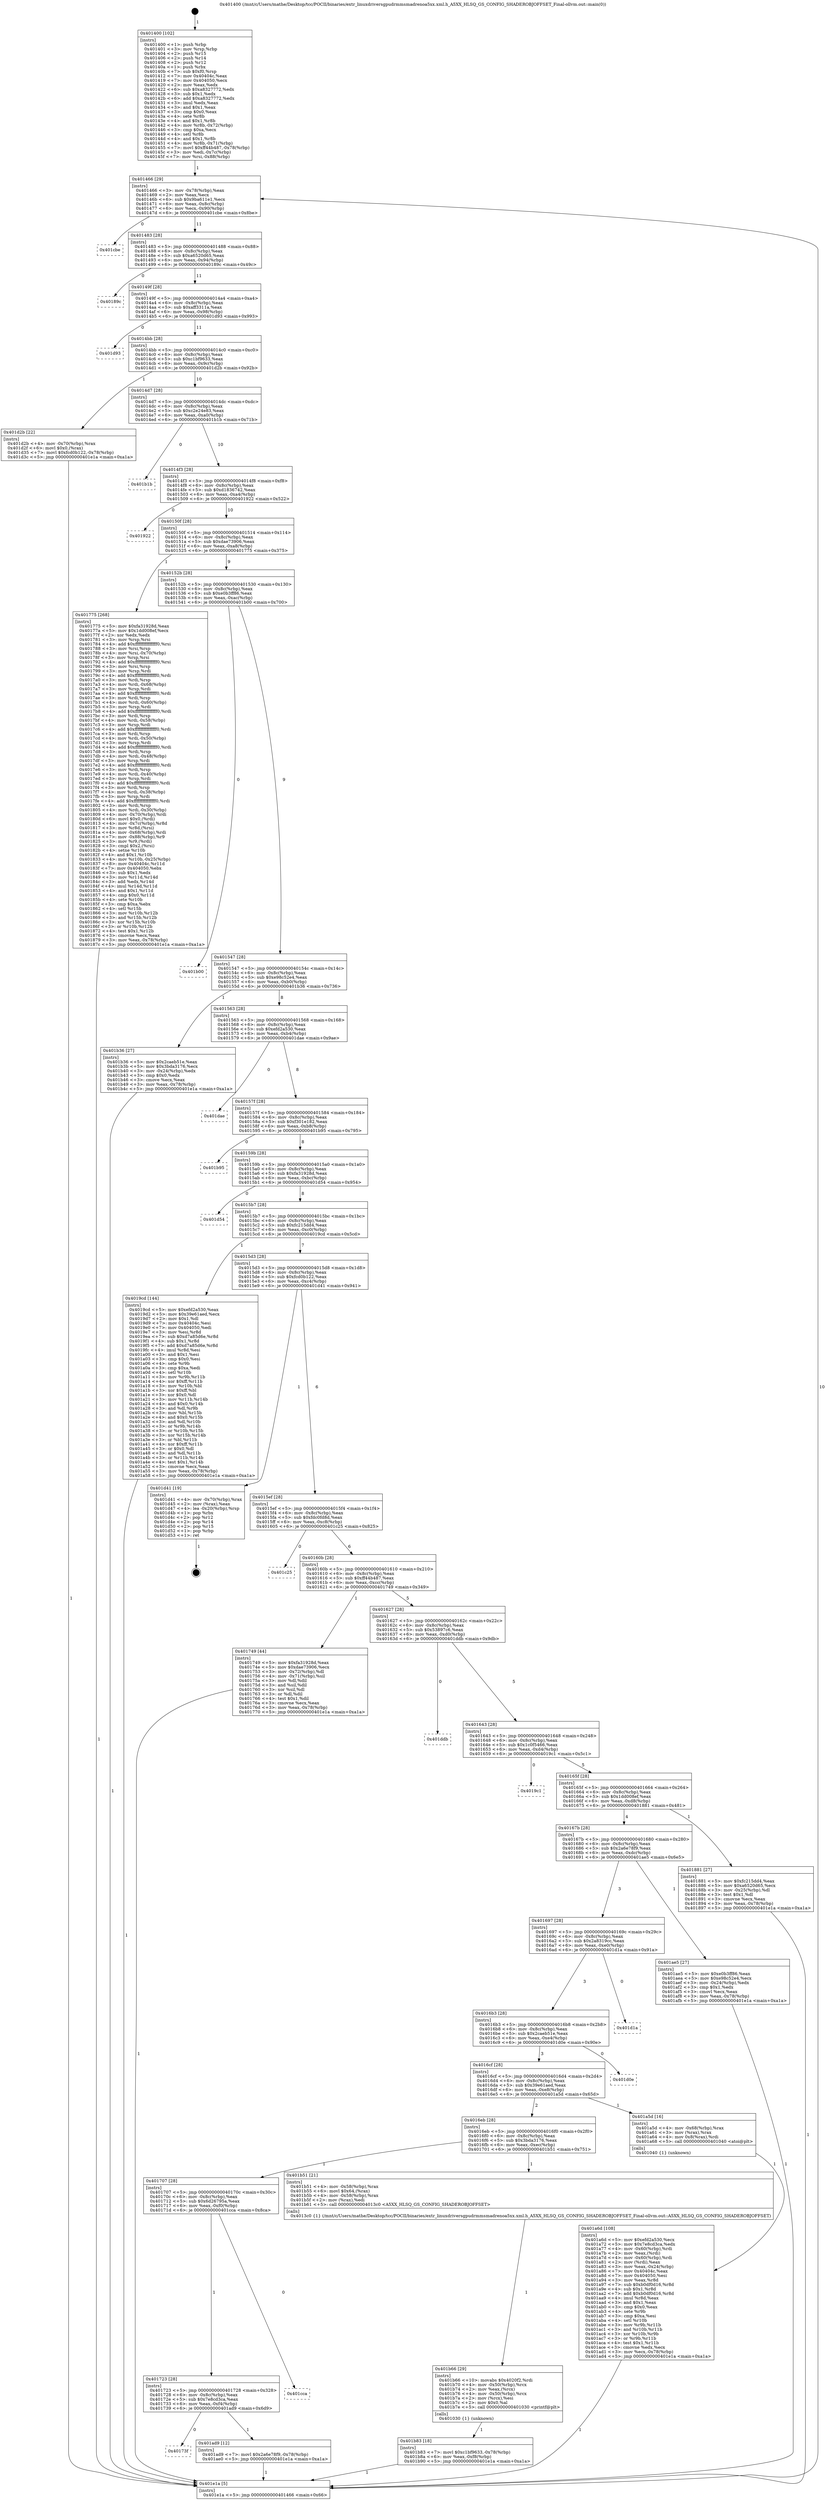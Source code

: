 digraph "0x401400" {
  label = "0x401400 (/mnt/c/Users/mathe/Desktop/tcc/POCII/binaries/extr_linuxdriversgpudrmmsmadrenoa5xx.xml.h_A5XX_HLSQ_GS_CONFIG_SHADEROBJOFFSET_Final-ollvm.out::main(0))"
  labelloc = "t"
  node[shape=record]

  Entry [label="",width=0.3,height=0.3,shape=circle,fillcolor=black,style=filled]
  "0x401466" [label="{
     0x401466 [29]\l
     | [instrs]\l
     &nbsp;&nbsp;0x401466 \<+3\>: mov -0x78(%rbp),%eax\l
     &nbsp;&nbsp;0x401469 \<+2\>: mov %eax,%ecx\l
     &nbsp;&nbsp;0x40146b \<+6\>: sub $0x9ba611e1,%ecx\l
     &nbsp;&nbsp;0x401471 \<+6\>: mov %eax,-0x8c(%rbp)\l
     &nbsp;&nbsp;0x401477 \<+6\>: mov %ecx,-0x90(%rbp)\l
     &nbsp;&nbsp;0x40147d \<+6\>: je 0000000000401cbe \<main+0x8be\>\l
  }"]
  "0x401cbe" [label="{
     0x401cbe\l
  }", style=dashed]
  "0x401483" [label="{
     0x401483 [28]\l
     | [instrs]\l
     &nbsp;&nbsp;0x401483 \<+5\>: jmp 0000000000401488 \<main+0x88\>\l
     &nbsp;&nbsp;0x401488 \<+6\>: mov -0x8c(%rbp),%eax\l
     &nbsp;&nbsp;0x40148e \<+5\>: sub $0xa6520d65,%eax\l
     &nbsp;&nbsp;0x401493 \<+6\>: mov %eax,-0x94(%rbp)\l
     &nbsp;&nbsp;0x401499 \<+6\>: je 000000000040189c \<main+0x49c\>\l
  }"]
  Exit [label="",width=0.3,height=0.3,shape=circle,fillcolor=black,style=filled,peripheries=2]
  "0x40189c" [label="{
     0x40189c\l
  }", style=dashed]
  "0x40149f" [label="{
     0x40149f [28]\l
     | [instrs]\l
     &nbsp;&nbsp;0x40149f \<+5\>: jmp 00000000004014a4 \<main+0xa4\>\l
     &nbsp;&nbsp;0x4014a4 \<+6\>: mov -0x8c(%rbp),%eax\l
     &nbsp;&nbsp;0x4014aa \<+5\>: sub $0xaff3311a,%eax\l
     &nbsp;&nbsp;0x4014af \<+6\>: mov %eax,-0x98(%rbp)\l
     &nbsp;&nbsp;0x4014b5 \<+6\>: je 0000000000401d93 \<main+0x993\>\l
  }"]
  "0x401b83" [label="{
     0x401b83 [18]\l
     | [instrs]\l
     &nbsp;&nbsp;0x401b83 \<+7\>: movl $0xc1bf9633,-0x78(%rbp)\l
     &nbsp;&nbsp;0x401b8a \<+6\>: mov %eax,-0xf8(%rbp)\l
     &nbsp;&nbsp;0x401b90 \<+5\>: jmp 0000000000401e1a \<main+0xa1a\>\l
  }"]
  "0x401d93" [label="{
     0x401d93\l
  }", style=dashed]
  "0x4014bb" [label="{
     0x4014bb [28]\l
     | [instrs]\l
     &nbsp;&nbsp;0x4014bb \<+5\>: jmp 00000000004014c0 \<main+0xc0\>\l
     &nbsp;&nbsp;0x4014c0 \<+6\>: mov -0x8c(%rbp),%eax\l
     &nbsp;&nbsp;0x4014c6 \<+5\>: sub $0xc1bf9633,%eax\l
     &nbsp;&nbsp;0x4014cb \<+6\>: mov %eax,-0x9c(%rbp)\l
     &nbsp;&nbsp;0x4014d1 \<+6\>: je 0000000000401d2b \<main+0x92b\>\l
  }"]
  "0x401b66" [label="{
     0x401b66 [29]\l
     | [instrs]\l
     &nbsp;&nbsp;0x401b66 \<+10\>: movabs $0x4020f2,%rdi\l
     &nbsp;&nbsp;0x401b70 \<+4\>: mov -0x50(%rbp),%rcx\l
     &nbsp;&nbsp;0x401b74 \<+2\>: mov %eax,(%rcx)\l
     &nbsp;&nbsp;0x401b76 \<+4\>: mov -0x50(%rbp),%rcx\l
     &nbsp;&nbsp;0x401b7a \<+2\>: mov (%rcx),%esi\l
     &nbsp;&nbsp;0x401b7c \<+2\>: mov $0x0,%al\l
     &nbsp;&nbsp;0x401b7e \<+5\>: call 0000000000401030 \<printf@plt\>\l
     | [calls]\l
     &nbsp;&nbsp;0x401030 \{1\} (unknown)\l
  }"]
  "0x401d2b" [label="{
     0x401d2b [22]\l
     | [instrs]\l
     &nbsp;&nbsp;0x401d2b \<+4\>: mov -0x70(%rbp),%rax\l
     &nbsp;&nbsp;0x401d2f \<+6\>: movl $0x0,(%rax)\l
     &nbsp;&nbsp;0x401d35 \<+7\>: movl $0xfcd0b122,-0x78(%rbp)\l
     &nbsp;&nbsp;0x401d3c \<+5\>: jmp 0000000000401e1a \<main+0xa1a\>\l
  }"]
  "0x4014d7" [label="{
     0x4014d7 [28]\l
     | [instrs]\l
     &nbsp;&nbsp;0x4014d7 \<+5\>: jmp 00000000004014dc \<main+0xdc\>\l
     &nbsp;&nbsp;0x4014dc \<+6\>: mov -0x8c(%rbp),%eax\l
     &nbsp;&nbsp;0x4014e2 \<+5\>: sub $0xc2e24e83,%eax\l
     &nbsp;&nbsp;0x4014e7 \<+6\>: mov %eax,-0xa0(%rbp)\l
     &nbsp;&nbsp;0x4014ed \<+6\>: je 0000000000401b1b \<main+0x71b\>\l
  }"]
  "0x40173f" [label="{
     0x40173f\l
  }", style=dashed]
  "0x401b1b" [label="{
     0x401b1b\l
  }", style=dashed]
  "0x4014f3" [label="{
     0x4014f3 [28]\l
     | [instrs]\l
     &nbsp;&nbsp;0x4014f3 \<+5\>: jmp 00000000004014f8 \<main+0xf8\>\l
     &nbsp;&nbsp;0x4014f8 \<+6\>: mov -0x8c(%rbp),%eax\l
     &nbsp;&nbsp;0x4014fe \<+5\>: sub $0xd1836742,%eax\l
     &nbsp;&nbsp;0x401503 \<+6\>: mov %eax,-0xa4(%rbp)\l
     &nbsp;&nbsp;0x401509 \<+6\>: je 0000000000401922 \<main+0x522\>\l
  }"]
  "0x401ad9" [label="{
     0x401ad9 [12]\l
     | [instrs]\l
     &nbsp;&nbsp;0x401ad9 \<+7\>: movl $0x2a6e78f9,-0x78(%rbp)\l
     &nbsp;&nbsp;0x401ae0 \<+5\>: jmp 0000000000401e1a \<main+0xa1a\>\l
  }"]
  "0x401922" [label="{
     0x401922\l
  }", style=dashed]
  "0x40150f" [label="{
     0x40150f [28]\l
     | [instrs]\l
     &nbsp;&nbsp;0x40150f \<+5\>: jmp 0000000000401514 \<main+0x114\>\l
     &nbsp;&nbsp;0x401514 \<+6\>: mov -0x8c(%rbp),%eax\l
     &nbsp;&nbsp;0x40151a \<+5\>: sub $0xdae73906,%eax\l
     &nbsp;&nbsp;0x40151f \<+6\>: mov %eax,-0xa8(%rbp)\l
     &nbsp;&nbsp;0x401525 \<+6\>: je 0000000000401775 \<main+0x375\>\l
  }"]
  "0x401723" [label="{
     0x401723 [28]\l
     | [instrs]\l
     &nbsp;&nbsp;0x401723 \<+5\>: jmp 0000000000401728 \<main+0x328\>\l
     &nbsp;&nbsp;0x401728 \<+6\>: mov -0x8c(%rbp),%eax\l
     &nbsp;&nbsp;0x40172e \<+5\>: sub $0x7e8cd3ca,%eax\l
     &nbsp;&nbsp;0x401733 \<+6\>: mov %eax,-0xf4(%rbp)\l
     &nbsp;&nbsp;0x401739 \<+6\>: je 0000000000401ad9 \<main+0x6d9\>\l
  }"]
  "0x401775" [label="{
     0x401775 [268]\l
     | [instrs]\l
     &nbsp;&nbsp;0x401775 \<+5\>: mov $0xfa31928d,%eax\l
     &nbsp;&nbsp;0x40177a \<+5\>: mov $0x1dd008ef,%ecx\l
     &nbsp;&nbsp;0x40177f \<+2\>: xor %edx,%edx\l
     &nbsp;&nbsp;0x401781 \<+3\>: mov %rsp,%rsi\l
     &nbsp;&nbsp;0x401784 \<+4\>: add $0xfffffffffffffff0,%rsi\l
     &nbsp;&nbsp;0x401788 \<+3\>: mov %rsi,%rsp\l
     &nbsp;&nbsp;0x40178b \<+4\>: mov %rsi,-0x70(%rbp)\l
     &nbsp;&nbsp;0x40178f \<+3\>: mov %rsp,%rsi\l
     &nbsp;&nbsp;0x401792 \<+4\>: add $0xfffffffffffffff0,%rsi\l
     &nbsp;&nbsp;0x401796 \<+3\>: mov %rsi,%rsp\l
     &nbsp;&nbsp;0x401799 \<+3\>: mov %rsp,%rdi\l
     &nbsp;&nbsp;0x40179c \<+4\>: add $0xfffffffffffffff0,%rdi\l
     &nbsp;&nbsp;0x4017a0 \<+3\>: mov %rdi,%rsp\l
     &nbsp;&nbsp;0x4017a3 \<+4\>: mov %rdi,-0x68(%rbp)\l
     &nbsp;&nbsp;0x4017a7 \<+3\>: mov %rsp,%rdi\l
     &nbsp;&nbsp;0x4017aa \<+4\>: add $0xfffffffffffffff0,%rdi\l
     &nbsp;&nbsp;0x4017ae \<+3\>: mov %rdi,%rsp\l
     &nbsp;&nbsp;0x4017b1 \<+4\>: mov %rdi,-0x60(%rbp)\l
     &nbsp;&nbsp;0x4017b5 \<+3\>: mov %rsp,%rdi\l
     &nbsp;&nbsp;0x4017b8 \<+4\>: add $0xfffffffffffffff0,%rdi\l
     &nbsp;&nbsp;0x4017bc \<+3\>: mov %rdi,%rsp\l
     &nbsp;&nbsp;0x4017bf \<+4\>: mov %rdi,-0x58(%rbp)\l
     &nbsp;&nbsp;0x4017c3 \<+3\>: mov %rsp,%rdi\l
     &nbsp;&nbsp;0x4017c6 \<+4\>: add $0xfffffffffffffff0,%rdi\l
     &nbsp;&nbsp;0x4017ca \<+3\>: mov %rdi,%rsp\l
     &nbsp;&nbsp;0x4017cd \<+4\>: mov %rdi,-0x50(%rbp)\l
     &nbsp;&nbsp;0x4017d1 \<+3\>: mov %rsp,%rdi\l
     &nbsp;&nbsp;0x4017d4 \<+4\>: add $0xfffffffffffffff0,%rdi\l
     &nbsp;&nbsp;0x4017d8 \<+3\>: mov %rdi,%rsp\l
     &nbsp;&nbsp;0x4017db \<+4\>: mov %rdi,-0x48(%rbp)\l
     &nbsp;&nbsp;0x4017df \<+3\>: mov %rsp,%rdi\l
     &nbsp;&nbsp;0x4017e2 \<+4\>: add $0xfffffffffffffff0,%rdi\l
     &nbsp;&nbsp;0x4017e6 \<+3\>: mov %rdi,%rsp\l
     &nbsp;&nbsp;0x4017e9 \<+4\>: mov %rdi,-0x40(%rbp)\l
     &nbsp;&nbsp;0x4017ed \<+3\>: mov %rsp,%rdi\l
     &nbsp;&nbsp;0x4017f0 \<+4\>: add $0xfffffffffffffff0,%rdi\l
     &nbsp;&nbsp;0x4017f4 \<+3\>: mov %rdi,%rsp\l
     &nbsp;&nbsp;0x4017f7 \<+4\>: mov %rdi,-0x38(%rbp)\l
     &nbsp;&nbsp;0x4017fb \<+3\>: mov %rsp,%rdi\l
     &nbsp;&nbsp;0x4017fe \<+4\>: add $0xfffffffffffffff0,%rdi\l
     &nbsp;&nbsp;0x401802 \<+3\>: mov %rdi,%rsp\l
     &nbsp;&nbsp;0x401805 \<+4\>: mov %rdi,-0x30(%rbp)\l
     &nbsp;&nbsp;0x401809 \<+4\>: mov -0x70(%rbp),%rdi\l
     &nbsp;&nbsp;0x40180d \<+6\>: movl $0x0,(%rdi)\l
     &nbsp;&nbsp;0x401813 \<+4\>: mov -0x7c(%rbp),%r8d\l
     &nbsp;&nbsp;0x401817 \<+3\>: mov %r8d,(%rsi)\l
     &nbsp;&nbsp;0x40181a \<+4\>: mov -0x68(%rbp),%rdi\l
     &nbsp;&nbsp;0x40181e \<+7\>: mov -0x88(%rbp),%r9\l
     &nbsp;&nbsp;0x401825 \<+3\>: mov %r9,(%rdi)\l
     &nbsp;&nbsp;0x401828 \<+3\>: cmpl $0x2,(%rsi)\l
     &nbsp;&nbsp;0x40182b \<+4\>: setne %r10b\l
     &nbsp;&nbsp;0x40182f \<+4\>: and $0x1,%r10b\l
     &nbsp;&nbsp;0x401833 \<+4\>: mov %r10b,-0x25(%rbp)\l
     &nbsp;&nbsp;0x401837 \<+8\>: mov 0x40404c,%r11d\l
     &nbsp;&nbsp;0x40183f \<+7\>: mov 0x404050,%ebx\l
     &nbsp;&nbsp;0x401846 \<+3\>: sub $0x1,%edx\l
     &nbsp;&nbsp;0x401849 \<+3\>: mov %r11d,%r14d\l
     &nbsp;&nbsp;0x40184c \<+3\>: add %edx,%r14d\l
     &nbsp;&nbsp;0x40184f \<+4\>: imul %r14d,%r11d\l
     &nbsp;&nbsp;0x401853 \<+4\>: and $0x1,%r11d\l
     &nbsp;&nbsp;0x401857 \<+4\>: cmp $0x0,%r11d\l
     &nbsp;&nbsp;0x40185b \<+4\>: sete %r10b\l
     &nbsp;&nbsp;0x40185f \<+3\>: cmp $0xa,%ebx\l
     &nbsp;&nbsp;0x401862 \<+4\>: setl %r15b\l
     &nbsp;&nbsp;0x401866 \<+3\>: mov %r10b,%r12b\l
     &nbsp;&nbsp;0x401869 \<+3\>: and %r15b,%r12b\l
     &nbsp;&nbsp;0x40186c \<+3\>: xor %r15b,%r10b\l
     &nbsp;&nbsp;0x40186f \<+3\>: or %r10b,%r12b\l
     &nbsp;&nbsp;0x401872 \<+4\>: test $0x1,%r12b\l
     &nbsp;&nbsp;0x401876 \<+3\>: cmovne %ecx,%eax\l
     &nbsp;&nbsp;0x401879 \<+3\>: mov %eax,-0x78(%rbp)\l
     &nbsp;&nbsp;0x40187c \<+5\>: jmp 0000000000401e1a \<main+0xa1a\>\l
  }"]
  "0x40152b" [label="{
     0x40152b [28]\l
     | [instrs]\l
     &nbsp;&nbsp;0x40152b \<+5\>: jmp 0000000000401530 \<main+0x130\>\l
     &nbsp;&nbsp;0x401530 \<+6\>: mov -0x8c(%rbp),%eax\l
     &nbsp;&nbsp;0x401536 \<+5\>: sub $0xe0b3ff86,%eax\l
     &nbsp;&nbsp;0x40153b \<+6\>: mov %eax,-0xac(%rbp)\l
     &nbsp;&nbsp;0x401541 \<+6\>: je 0000000000401b00 \<main+0x700\>\l
  }"]
  "0x401cca" [label="{
     0x401cca\l
  }", style=dashed]
  "0x401b00" [label="{
     0x401b00\l
  }", style=dashed]
  "0x401547" [label="{
     0x401547 [28]\l
     | [instrs]\l
     &nbsp;&nbsp;0x401547 \<+5\>: jmp 000000000040154c \<main+0x14c\>\l
     &nbsp;&nbsp;0x40154c \<+6\>: mov -0x8c(%rbp),%eax\l
     &nbsp;&nbsp;0x401552 \<+5\>: sub $0xe98c52e4,%eax\l
     &nbsp;&nbsp;0x401557 \<+6\>: mov %eax,-0xb0(%rbp)\l
     &nbsp;&nbsp;0x40155d \<+6\>: je 0000000000401b36 \<main+0x736\>\l
  }"]
  "0x401707" [label="{
     0x401707 [28]\l
     | [instrs]\l
     &nbsp;&nbsp;0x401707 \<+5\>: jmp 000000000040170c \<main+0x30c\>\l
     &nbsp;&nbsp;0x40170c \<+6\>: mov -0x8c(%rbp),%eax\l
     &nbsp;&nbsp;0x401712 \<+5\>: sub $0x6d26795a,%eax\l
     &nbsp;&nbsp;0x401717 \<+6\>: mov %eax,-0xf0(%rbp)\l
     &nbsp;&nbsp;0x40171d \<+6\>: je 0000000000401cca \<main+0x8ca\>\l
  }"]
  "0x401b36" [label="{
     0x401b36 [27]\l
     | [instrs]\l
     &nbsp;&nbsp;0x401b36 \<+5\>: mov $0x2caeb51e,%eax\l
     &nbsp;&nbsp;0x401b3b \<+5\>: mov $0x3bda3176,%ecx\l
     &nbsp;&nbsp;0x401b40 \<+3\>: mov -0x24(%rbp),%edx\l
     &nbsp;&nbsp;0x401b43 \<+3\>: cmp $0x0,%edx\l
     &nbsp;&nbsp;0x401b46 \<+3\>: cmove %ecx,%eax\l
     &nbsp;&nbsp;0x401b49 \<+3\>: mov %eax,-0x78(%rbp)\l
     &nbsp;&nbsp;0x401b4c \<+5\>: jmp 0000000000401e1a \<main+0xa1a\>\l
  }"]
  "0x401563" [label="{
     0x401563 [28]\l
     | [instrs]\l
     &nbsp;&nbsp;0x401563 \<+5\>: jmp 0000000000401568 \<main+0x168\>\l
     &nbsp;&nbsp;0x401568 \<+6\>: mov -0x8c(%rbp),%eax\l
     &nbsp;&nbsp;0x40156e \<+5\>: sub $0xefd2a530,%eax\l
     &nbsp;&nbsp;0x401573 \<+6\>: mov %eax,-0xb4(%rbp)\l
     &nbsp;&nbsp;0x401579 \<+6\>: je 0000000000401dae \<main+0x9ae\>\l
  }"]
  "0x401b51" [label="{
     0x401b51 [21]\l
     | [instrs]\l
     &nbsp;&nbsp;0x401b51 \<+4\>: mov -0x58(%rbp),%rax\l
     &nbsp;&nbsp;0x401b55 \<+6\>: movl $0x64,(%rax)\l
     &nbsp;&nbsp;0x401b5b \<+4\>: mov -0x58(%rbp),%rax\l
     &nbsp;&nbsp;0x401b5f \<+2\>: mov (%rax),%edi\l
     &nbsp;&nbsp;0x401b61 \<+5\>: call 00000000004013c0 \<A5XX_HLSQ_GS_CONFIG_SHADEROBJOFFSET\>\l
     | [calls]\l
     &nbsp;&nbsp;0x4013c0 \{1\} (/mnt/c/Users/mathe/Desktop/tcc/POCII/binaries/extr_linuxdriversgpudrmmsmadrenoa5xx.xml.h_A5XX_HLSQ_GS_CONFIG_SHADEROBJOFFSET_Final-ollvm.out::A5XX_HLSQ_GS_CONFIG_SHADEROBJOFFSET)\l
  }"]
  "0x401dae" [label="{
     0x401dae\l
  }", style=dashed]
  "0x40157f" [label="{
     0x40157f [28]\l
     | [instrs]\l
     &nbsp;&nbsp;0x40157f \<+5\>: jmp 0000000000401584 \<main+0x184\>\l
     &nbsp;&nbsp;0x401584 \<+6\>: mov -0x8c(%rbp),%eax\l
     &nbsp;&nbsp;0x40158a \<+5\>: sub $0xf301e182,%eax\l
     &nbsp;&nbsp;0x40158f \<+6\>: mov %eax,-0xb8(%rbp)\l
     &nbsp;&nbsp;0x401595 \<+6\>: je 0000000000401b95 \<main+0x795\>\l
  }"]
  "0x401a6d" [label="{
     0x401a6d [108]\l
     | [instrs]\l
     &nbsp;&nbsp;0x401a6d \<+5\>: mov $0xefd2a530,%ecx\l
     &nbsp;&nbsp;0x401a72 \<+5\>: mov $0x7e8cd3ca,%edx\l
     &nbsp;&nbsp;0x401a77 \<+4\>: mov -0x60(%rbp),%rdi\l
     &nbsp;&nbsp;0x401a7b \<+2\>: mov %eax,(%rdi)\l
     &nbsp;&nbsp;0x401a7d \<+4\>: mov -0x60(%rbp),%rdi\l
     &nbsp;&nbsp;0x401a81 \<+2\>: mov (%rdi),%eax\l
     &nbsp;&nbsp;0x401a83 \<+3\>: mov %eax,-0x24(%rbp)\l
     &nbsp;&nbsp;0x401a86 \<+7\>: mov 0x40404c,%eax\l
     &nbsp;&nbsp;0x401a8d \<+7\>: mov 0x404050,%esi\l
     &nbsp;&nbsp;0x401a94 \<+3\>: mov %eax,%r8d\l
     &nbsp;&nbsp;0x401a97 \<+7\>: sub $0xb0df0d16,%r8d\l
     &nbsp;&nbsp;0x401a9e \<+4\>: sub $0x1,%r8d\l
     &nbsp;&nbsp;0x401aa2 \<+7\>: add $0xb0df0d16,%r8d\l
     &nbsp;&nbsp;0x401aa9 \<+4\>: imul %r8d,%eax\l
     &nbsp;&nbsp;0x401aad \<+3\>: and $0x1,%eax\l
     &nbsp;&nbsp;0x401ab0 \<+3\>: cmp $0x0,%eax\l
     &nbsp;&nbsp;0x401ab3 \<+4\>: sete %r9b\l
     &nbsp;&nbsp;0x401ab7 \<+3\>: cmp $0xa,%esi\l
     &nbsp;&nbsp;0x401aba \<+4\>: setl %r10b\l
     &nbsp;&nbsp;0x401abe \<+3\>: mov %r9b,%r11b\l
     &nbsp;&nbsp;0x401ac1 \<+3\>: and %r10b,%r11b\l
     &nbsp;&nbsp;0x401ac4 \<+3\>: xor %r10b,%r9b\l
     &nbsp;&nbsp;0x401ac7 \<+3\>: or %r9b,%r11b\l
     &nbsp;&nbsp;0x401aca \<+4\>: test $0x1,%r11b\l
     &nbsp;&nbsp;0x401ace \<+3\>: cmovne %edx,%ecx\l
     &nbsp;&nbsp;0x401ad1 \<+3\>: mov %ecx,-0x78(%rbp)\l
     &nbsp;&nbsp;0x401ad4 \<+5\>: jmp 0000000000401e1a \<main+0xa1a\>\l
  }"]
  "0x401b95" [label="{
     0x401b95\l
  }", style=dashed]
  "0x40159b" [label="{
     0x40159b [28]\l
     | [instrs]\l
     &nbsp;&nbsp;0x40159b \<+5\>: jmp 00000000004015a0 \<main+0x1a0\>\l
     &nbsp;&nbsp;0x4015a0 \<+6\>: mov -0x8c(%rbp),%eax\l
     &nbsp;&nbsp;0x4015a6 \<+5\>: sub $0xfa31928d,%eax\l
     &nbsp;&nbsp;0x4015ab \<+6\>: mov %eax,-0xbc(%rbp)\l
     &nbsp;&nbsp;0x4015b1 \<+6\>: je 0000000000401d54 \<main+0x954\>\l
  }"]
  "0x4016eb" [label="{
     0x4016eb [28]\l
     | [instrs]\l
     &nbsp;&nbsp;0x4016eb \<+5\>: jmp 00000000004016f0 \<main+0x2f0\>\l
     &nbsp;&nbsp;0x4016f0 \<+6\>: mov -0x8c(%rbp),%eax\l
     &nbsp;&nbsp;0x4016f6 \<+5\>: sub $0x3bda3176,%eax\l
     &nbsp;&nbsp;0x4016fb \<+6\>: mov %eax,-0xec(%rbp)\l
     &nbsp;&nbsp;0x401701 \<+6\>: je 0000000000401b51 \<main+0x751\>\l
  }"]
  "0x401d54" [label="{
     0x401d54\l
  }", style=dashed]
  "0x4015b7" [label="{
     0x4015b7 [28]\l
     | [instrs]\l
     &nbsp;&nbsp;0x4015b7 \<+5\>: jmp 00000000004015bc \<main+0x1bc\>\l
     &nbsp;&nbsp;0x4015bc \<+6\>: mov -0x8c(%rbp),%eax\l
     &nbsp;&nbsp;0x4015c2 \<+5\>: sub $0xfc215dd4,%eax\l
     &nbsp;&nbsp;0x4015c7 \<+6\>: mov %eax,-0xc0(%rbp)\l
     &nbsp;&nbsp;0x4015cd \<+6\>: je 00000000004019cd \<main+0x5cd\>\l
  }"]
  "0x401a5d" [label="{
     0x401a5d [16]\l
     | [instrs]\l
     &nbsp;&nbsp;0x401a5d \<+4\>: mov -0x68(%rbp),%rax\l
     &nbsp;&nbsp;0x401a61 \<+3\>: mov (%rax),%rax\l
     &nbsp;&nbsp;0x401a64 \<+4\>: mov 0x8(%rax),%rdi\l
     &nbsp;&nbsp;0x401a68 \<+5\>: call 0000000000401040 \<atoi@plt\>\l
     | [calls]\l
     &nbsp;&nbsp;0x401040 \{1\} (unknown)\l
  }"]
  "0x4019cd" [label="{
     0x4019cd [144]\l
     | [instrs]\l
     &nbsp;&nbsp;0x4019cd \<+5\>: mov $0xefd2a530,%eax\l
     &nbsp;&nbsp;0x4019d2 \<+5\>: mov $0x39e61aed,%ecx\l
     &nbsp;&nbsp;0x4019d7 \<+2\>: mov $0x1,%dl\l
     &nbsp;&nbsp;0x4019d9 \<+7\>: mov 0x40404c,%esi\l
     &nbsp;&nbsp;0x4019e0 \<+7\>: mov 0x404050,%edi\l
     &nbsp;&nbsp;0x4019e7 \<+3\>: mov %esi,%r8d\l
     &nbsp;&nbsp;0x4019ea \<+7\>: sub $0xd7a85d6e,%r8d\l
     &nbsp;&nbsp;0x4019f1 \<+4\>: sub $0x1,%r8d\l
     &nbsp;&nbsp;0x4019f5 \<+7\>: add $0xd7a85d6e,%r8d\l
     &nbsp;&nbsp;0x4019fc \<+4\>: imul %r8d,%esi\l
     &nbsp;&nbsp;0x401a00 \<+3\>: and $0x1,%esi\l
     &nbsp;&nbsp;0x401a03 \<+3\>: cmp $0x0,%esi\l
     &nbsp;&nbsp;0x401a06 \<+4\>: sete %r9b\l
     &nbsp;&nbsp;0x401a0a \<+3\>: cmp $0xa,%edi\l
     &nbsp;&nbsp;0x401a0d \<+4\>: setl %r10b\l
     &nbsp;&nbsp;0x401a11 \<+3\>: mov %r9b,%r11b\l
     &nbsp;&nbsp;0x401a14 \<+4\>: xor $0xff,%r11b\l
     &nbsp;&nbsp;0x401a18 \<+3\>: mov %r10b,%bl\l
     &nbsp;&nbsp;0x401a1b \<+3\>: xor $0xff,%bl\l
     &nbsp;&nbsp;0x401a1e \<+3\>: xor $0x0,%dl\l
     &nbsp;&nbsp;0x401a21 \<+3\>: mov %r11b,%r14b\l
     &nbsp;&nbsp;0x401a24 \<+4\>: and $0x0,%r14b\l
     &nbsp;&nbsp;0x401a28 \<+3\>: and %dl,%r9b\l
     &nbsp;&nbsp;0x401a2b \<+3\>: mov %bl,%r15b\l
     &nbsp;&nbsp;0x401a2e \<+4\>: and $0x0,%r15b\l
     &nbsp;&nbsp;0x401a32 \<+3\>: and %dl,%r10b\l
     &nbsp;&nbsp;0x401a35 \<+3\>: or %r9b,%r14b\l
     &nbsp;&nbsp;0x401a38 \<+3\>: or %r10b,%r15b\l
     &nbsp;&nbsp;0x401a3b \<+3\>: xor %r15b,%r14b\l
     &nbsp;&nbsp;0x401a3e \<+3\>: or %bl,%r11b\l
     &nbsp;&nbsp;0x401a41 \<+4\>: xor $0xff,%r11b\l
     &nbsp;&nbsp;0x401a45 \<+3\>: or $0x0,%dl\l
     &nbsp;&nbsp;0x401a48 \<+3\>: and %dl,%r11b\l
     &nbsp;&nbsp;0x401a4b \<+3\>: or %r11b,%r14b\l
     &nbsp;&nbsp;0x401a4e \<+4\>: test $0x1,%r14b\l
     &nbsp;&nbsp;0x401a52 \<+3\>: cmovne %ecx,%eax\l
     &nbsp;&nbsp;0x401a55 \<+3\>: mov %eax,-0x78(%rbp)\l
     &nbsp;&nbsp;0x401a58 \<+5\>: jmp 0000000000401e1a \<main+0xa1a\>\l
  }"]
  "0x4015d3" [label="{
     0x4015d3 [28]\l
     | [instrs]\l
     &nbsp;&nbsp;0x4015d3 \<+5\>: jmp 00000000004015d8 \<main+0x1d8\>\l
     &nbsp;&nbsp;0x4015d8 \<+6\>: mov -0x8c(%rbp),%eax\l
     &nbsp;&nbsp;0x4015de \<+5\>: sub $0xfcd0b122,%eax\l
     &nbsp;&nbsp;0x4015e3 \<+6\>: mov %eax,-0xc4(%rbp)\l
     &nbsp;&nbsp;0x4015e9 \<+6\>: je 0000000000401d41 \<main+0x941\>\l
  }"]
  "0x4016cf" [label="{
     0x4016cf [28]\l
     | [instrs]\l
     &nbsp;&nbsp;0x4016cf \<+5\>: jmp 00000000004016d4 \<main+0x2d4\>\l
     &nbsp;&nbsp;0x4016d4 \<+6\>: mov -0x8c(%rbp),%eax\l
     &nbsp;&nbsp;0x4016da \<+5\>: sub $0x39e61aed,%eax\l
     &nbsp;&nbsp;0x4016df \<+6\>: mov %eax,-0xe8(%rbp)\l
     &nbsp;&nbsp;0x4016e5 \<+6\>: je 0000000000401a5d \<main+0x65d\>\l
  }"]
  "0x401d41" [label="{
     0x401d41 [19]\l
     | [instrs]\l
     &nbsp;&nbsp;0x401d41 \<+4\>: mov -0x70(%rbp),%rax\l
     &nbsp;&nbsp;0x401d45 \<+2\>: mov (%rax),%eax\l
     &nbsp;&nbsp;0x401d47 \<+4\>: lea -0x20(%rbp),%rsp\l
     &nbsp;&nbsp;0x401d4b \<+1\>: pop %rbx\l
     &nbsp;&nbsp;0x401d4c \<+2\>: pop %r12\l
     &nbsp;&nbsp;0x401d4e \<+2\>: pop %r14\l
     &nbsp;&nbsp;0x401d50 \<+2\>: pop %r15\l
     &nbsp;&nbsp;0x401d52 \<+1\>: pop %rbp\l
     &nbsp;&nbsp;0x401d53 \<+1\>: ret\l
  }"]
  "0x4015ef" [label="{
     0x4015ef [28]\l
     | [instrs]\l
     &nbsp;&nbsp;0x4015ef \<+5\>: jmp 00000000004015f4 \<main+0x1f4\>\l
     &nbsp;&nbsp;0x4015f4 \<+6\>: mov -0x8c(%rbp),%eax\l
     &nbsp;&nbsp;0x4015fa \<+5\>: sub $0xfdc0fd8d,%eax\l
     &nbsp;&nbsp;0x4015ff \<+6\>: mov %eax,-0xc8(%rbp)\l
     &nbsp;&nbsp;0x401605 \<+6\>: je 0000000000401c25 \<main+0x825\>\l
  }"]
  "0x401d0e" [label="{
     0x401d0e\l
  }", style=dashed]
  "0x401c25" [label="{
     0x401c25\l
  }", style=dashed]
  "0x40160b" [label="{
     0x40160b [28]\l
     | [instrs]\l
     &nbsp;&nbsp;0x40160b \<+5\>: jmp 0000000000401610 \<main+0x210\>\l
     &nbsp;&nbsp;0x401610 \<+6\>: mov -0x8c(%rbp),%eax\l
     &nbsp;&nbsp;0x401616 \<+5\>: sub $0xff44b487,%eax\l
     &nbsp;&nbsp;0x40161b \<+6\>: mov %eax,-0xcc(%rbp)\l
     &nbsp;&nbsp;0x401621 \<+6\>: je 0000000000401749 \<main+0x349\>\l
  }"]
  "0x4016b3" [label="{
     0x4016b3 [28]\l
     | [instrs]\l
     &nbsp;&nbsp;0x4016b3 \<+5\>: jmp 00000000004016b8 \<main+0x2b8\>\l
     &nbsp;&nbsp;0x4016b8 \<+6\>: mov -0x8c(%rbp),%eax\l
     &nbsp;&nbsp;0x4016be \<+5\>: sub $0x2caeb51e,%eax\l
     &nbsp;&nbsp;0x4016c3 \<+6\>: mov %eax,-0xe4(%rbp)\l
     &nbsp;&nbsp;0x4016c9 \<+6\>: je 0000000000401d0e \<main+0x90e\>\l
  }"]
  "0x401749" [label="{
     0x401749 [44]\l
     | [instrs]\l
     &nbsp;&nbsp;0x401749 \<+5\>: mov $0xfa31928d,%eax\l
     &nbsp;&nbsp;0x40174e \<+5\>: mov $0xdae73906,%ecx\l
     &nbsp;&nbsp;0x401753 \<+3\>: mov -0x72(%rbp),%dl\l
     &nbsp;&nbsp;0x401756 \<+4\>: mov -0x71(%rbp),%sil\l
     &nbsp;&nbsp;0x40175a \<+3\>: mov %dl,%dil\l
     &nbsp;&nbsp;0x40175d \<+3\>: and %sil,%dil\l
     &nbsp;&nbsp;0x401760 \<+3\>: xor %sil,%dl\l
     &nbsp;&nbsp;0x401763 \<+3\>: or %dl,%dil\l
     &nbsp;&nbsp;0x401766 \<+4\>: test $0x1,%dil\l
     &nbsp;&nbsp;0x40176a \<+3\>: cmovne %ecx,%eax\l
     &nbsp;&nbsp;0x40176d \<+3\>: mov %eax,-0x78(%rbp)\l
     &nbsp;&nbsp;0x401770 \<+5\>: jmp 0000000000401e1a \<main+0xa1a\>\l
  }"]
  "0x401627" [label="{
     0x401627 [28]\l
     | [instrs]\l
     &nbsp;&nbsp;0x401627 \<+5\>: jmp 000000000040162c \<main+0x22c\>\l
     &nbsp;&nbsp;0x40162c \<+6\>: mov -0x8c(%rbp),%eax\l
     &nbsp;&nbsp;0x401632 \<+5\>: sub $0x53897c6,%eax\l
     &nbsp;&nbsp;0x401637 \<+6\>: mov %eax,-0xd0(%rbp)\l
     &nbsp;&nbsp;0x40163d \<+6\>: je 0000000000401ddb \<main+0x9db\>\l
  }"]
  "0x401e1a" [label="{
     0x401e1a [5]\l
     | [instrs]\l
     &nbsp;&nbsp;0x401e1a \<+5\>: jmp 0000000000401466 \<main+0x66\>\l
  }"]
  "0x401400" [label="{
     0x401400 [102]\l
     | [instrs]\l
     &nbsp;&nbsp;0x401400 \<+1\>: push %rbp\l
     &nbsp;&nbsp;0x401401 \<+3\>: mov %rsp,%rbp\l
     &nbsp;&nbsp;0x401404 \<+2\>: push %r15\l
     &nbsp;&nbsp;0x401406 \<+2\>: push %r14\l
     &nbsp;&nbsp;0x401408 \<+2\>: push %r12\l
     &nbsp;&nbsp;0x40140a \<+1\>: push %rbx\l
     &nbsp;&nbsp;0x40140b \<+7\>: sub $0xf0,%rsp\l
     &nbsp;&nbsp;0x401412 \<+7\>: mov 0x40404c,%eax\l
     &nbsp;&nbsp;0x401419 \<+7\>: mov 0x404050,%ecx\l
     &nbsp;&nbsp;0x401420 \<+2\>: mov %eax,%edx\l
     &nbsp;&nbsp;0x401422 \<+6\>: sub $0xa8327772,%edx\l
     &nbsp;&nbsp;0x401428 \<+3\>: sub $0x1,%edx\l
     &nbsp;&nbsp;0x40142b \<+6\>: add $0xa8327772,%edx\l
     &nbsp;&nbsp;0x401431 \<+3\>: imul %edx,%eax\l
     &nbsp;&nbsp;0x401434 \<+3\>: and $0x1,%eax\l
     &nbsp;&nbsp;0x401437 \<+3\>: cmp $0x0,%eax\l
     &nbsp;&nbsp;0x40143a \<+4\>: sete %r8b\l
     &nbsp;&nbsp;0x40143e \<+4\>: and $0x1,%r8b\l
     &nbsp;&nbsp;0x401442 \<+4\>: mov %r8b,-0x72(%rbp)\l
     &nbsp;&nbsp;0x401446 \<+3\>: cmp $0xa,%ecx\l
     &nbsp;&nbsp;0x401449 \<+4\>: setl %r8b\l
     &nbsp;&nbsp;0x40144d \<+4\>: and $0x1,%r8b\l
     &nbsp;&nbsp;0x401451 \<+4\>: mov %r8b,-0x71(%rbp)\l
     &nbsp;&nbsp;0x401455 \<+7\>: movl $0xff44b487,-0x78(%rbp)\l
     &nbsp;&nbsp;0x40145c \<+3\>: mov %edi,-0x7c(%rbp)\l
     &nbsp;&nbsp;0x40145f \<+7\>: mov %rsi,-0x88(%rbp)\l
  }"]
  "0x401d1a" [label="{
     0x401d1a\l
  }", style=dashed]
  "0x401697" [label="{
     0x401697 [28]\l
     | [instrs]\l
     &nbsp;&nbsp;0x401697 \<+5\>: jmp 000000000040169c \<main+0x29c\>\l
     &nbsp;&nbsp;0x40169c \<+6\>: mov -0x8c(%rbp),%eax\l
     &nbsp;&nbsp;0x4016a2 \<+5\>: sub $0x2a8319cc,%eax\l
     &nbsp;&nbsp;0x4016a7 \<+6\>: mov %eax,-0xe0(%rbp)\l
     &nbsp;&nbsp;0x4016ad \<+6\>: je 0000000000401d1a \<main+0x91a\>\l
  }"]
  "0x401ddb" [label="{
     0x401ddb\l
  }", style=dashed]
  "0x401643" [label="{
     0x401643 [28]\l
     | [instrs]\l
     &nbsp;&nbsp;0x401643 \<+5\>: jmp 0000000000401648 \<main+0x248\>\l
     &nbsp;&nbsp;0x401648 \<+6\>: mov -0x8c(%rbp),%eax\l
     &nbsp;&nbsp;0x40164e \<+5\>: sub $0x1c0f5466,%eax\l
     &nbsp;&nbsp;0x401653 \<+6\>: mov %eax,-0xd4(%rbp)\l
     &nbsp;&nbsp;0x401659 \<+6\>: je 00000000004019c1 \<main+0x5c1\>\l
  }"]
  "0x401ae5" [label="{
     0x401ae5 [27]\l
     | [instrs]\l
     &nbsp;&nbsp;0x401ae5 \<+5\>: mov $0xe0b3ff86,%eax\l
     &nbsp;&nbsp;0x401aea \<+5\>: mov $0xe98c52e4,%ecx\l
     &nbsp;&nbsp;0x401aef \<+3\>: mov -0x24(%rbp),%edx\l
     &nbsp;&nbsp;0x401af2 \<+3\>: cmp $0x1,%edx\l
     &nbsp;&nbsp;0x401af5 \<+3\>: cmovl %ecx,%eax\l
     &nbsp;&nbsp;0x401af8 \<+3\>: mov %eax,-0x78(%rbp)\l
     &nbsp;&nbsp;0x401afb \<+5\>: jmp 0000000000401e1a \<main+0xa1a\>\l
  }"]
  "0x4019c1" [label="{
     0x4019c1\l
  }", style=dashed]
  "0x40165f" [label="{
     0x40165f [28]\l
     | [instrs]\l
     &nbsp;&nbsp;0x40165f \<+5\>: jmp 0000000000401664 \<main+0x264\>\l
     &nbsp;&nbsp;0x401664 \<+6\>: mov -0x8c(%rbp),%eax\l
     &nbsp;&nbsp;0x40166a \<+5\>: sub $0x1dd008ef,%eax\l
     &nbsp;&nbsp;0x40166f \<+6\>: mov %eax,-0xd8(%rbp)\l
     &nbsp;&nbsp;0x401675 \<+6\>: je 0000000000401881 \<main+0x481\>\l
  }"]
  "0x40167b" [label="{
     0x40167b [28]\l
     | [instrs]\l
     &nbsp;&nbsp;0x40167b \<+5\>: jmp 0000000000401680 \<main+0x280\>\l
     &nbsp;&nbsp;0x401680 \<+6\>: mov -0x8c(%rbp),%eax\l
     &nbsp;&nbsp;0x401686 \<+5\>: sub $0x2a6e78f9,%eax\l
     &nbsp;&nbsp;0x40168b \<+6\>: mov %eax,-0xdc(%rbp)\l
     &nbsp;&nbsp;0x401691 \<+6\>: je 0000000000401ae5 \<main+0x6e5\>\l
  }"]
  "0x401881" [label="{
     0x401881 [27]\l
     | [instrs]\l
     &nbsp;&nbsp;0x401881 \<+5\>: mov $0xfc215dd4,%eax\l
     &nbsp;&nbsp;0x401886 \<+5\>: mov $0xa6520d65,%ecx\l
     &nbsp;&nbsp;0x40188b \<+3\>: mov -0x25(%rbp),%dl\l
     &nbsp;&nbsp;0x40188e \<+3\>: test $0x1,%dl\l
     &nbsp;&nbsp;0x401891 \<+3\>: cmovne %ecx,%eax\l
     &nbsp;&nbsp;0x401894 \<+3\>: mov %eax,-0x78(%rbp)\l
     &nbsp;&nbsp;0x401897 \<+5\>: jmp 0000000000401e1a \<main+0xa1a\>\l
  }"]
  Entry -> "0x401400" [label=" 1"]
  "0x401466" -> "0x401cbe" [label=" 0"]
  "0x401466" -> "0x401483" [label=" 11"]
  "0x401d41" -> Exit [label=" 1"]
  "0x401483" -> "0x40189c" [label=" 0"]
  "0x401483" -> "0x40149f" [label=" 11"]
  "0x401d2b" -> "0x401e1a" [label=" 1"]
  "0x40149f" -> "0x401d93" [label=" 0"]
  "0x40149f" -> "0x4014bb" [label=" 11"]
  "0x401b83" -> "0x401e1a" [label=" 1"]
  "0x4014bb" -> "0x401d2b" [label=" 1"]
  "0x4014bb" -> "0x4014d7" [label=" 10"]
  "0x401b66" -> "0x401b83" [label=" 1"]
  "0x4014d7" -> "0x401b1b" [label=" 0"]
  "0x4014d7" -> "0x4014f3" [label=" 10"]
  "0x401b51" -> "0x401b66" [label=" 1"]
  "0x4014f3" -> "0x401922" [label=" 0"]
  "0x4014f3" -> "0x40150f" [label=" 10"]
  "0x401b36" -> "0x401e1a" [label=" 1"]
  "0x40150f" -> "0x401775" [label=" 1"]
  "0x40150f" -> "0x40152b" [label=" 9"]
  "0x401ad9" -> "0x401e1a" [label=" 1"]
  "0x40152b" -> "0x401b00" [label=" 0"]
  "0x40152b" -> "0x401547" [label=" 9"]
  "0x401723" -> "0x40173f" [label=" 0"]
  "0x401547" -> "0x401b36" [label=" 1"]
  "0x401547" -> "0x401563" [label=" 8"]
  "0x401ae5" -> "0x401e1a" [label=" 1"]
  "0x401563" -> "0x401dae" [label=" 0"]
  "0x401563" -> "0x40157f" [label=" 8"]
  "0x401707" -> "0x401723" [label=" 1"]
  "0x40157f" -> "0x401b95" [label=" 0"]
  "0x40157f" -> "0x40159b" [label=" 8"]
  "0x401723" -> "0x401ad9" [label=" 1"]
  "0x40159b" -> "0x401d54" [label=" 0"]
  "0x40159b" -> "0x4015b7" [label=" 8"]
  "0x4016eb" -> "0x401707" [label=" 1"]
  "0x4015b7" -> "0x4019cd" [label=" 1"]
  "0x4015b7" -> "0x4015d3" [label=" 7"]
  "0x4016eb" -> "0x401b51" [label=" 1"]
  "0x4015d3" -> "0x401d41" [label=" 1"]
  "0x4015d3" -> "0x4015ef" [label=" 6"]
  "0x401a6d" -> "0x401e1a" [label=" 1"]
  "0x4015ef" -> "0x401c25" [label=" 0"]
  "0x4015ef" -> "0x40160b" [label=" 6"]
  "0x401a5d" -> "0x401a6d" [label=" 1"]
  "0x40160b" -> "0x401749" [label=" 1"]
  "0x40160b" -> "0x401627" [label=" 5"]
  "0x401749" -> "0x401e1a" [label=" 1"]
  "0x401400" -> "0x401466" [label=" 1"]
  "0x401e1a" -> "0x401466" [label=" 10"]
  "0x4016cf" -> "0x401a5d" [label=" 1"]
  "0x401775" -> "0x401e1a" [label=" 1"]
  "0x401707" -> "0x401cca" [label=" 0"]
  "0x401627" -> "0x401ddb" [label=" 0"]
  "0x401627" -> "0x401643" [label=" 5"]
  "0x4016b3" -> "0x401d0e" [label=" 0"]
  "0x401643" -> "0x4019c1" [label=" 0"]
  "0x401643" -> "0x40165f" [label=" 5"]
  "0x4016cf" -> "0x4016eb" [label=" 2"]
  "0x40165f" -> "0x401881" [label=" 1"]
  "0x40165f" -> "0x40167b" [label=" 4"]
  "0x401881" -> "0x401e1a" [label=" 1"]
  "0x4019cd" -> "0x401e1a" [label=" 1"]
  "0x401697" -> "0x4016b3" [label=" 3"]
  "0x40167b" -> "0x401ae5" [label=" 1"]
  "0x40167b" -> "0x401697" [label=" 3"]
  "0x4016b3" -> "0x4016cf" [label=" 3"]
  "0x401697" -> "0x401d1a" [label=" 0"]
}
